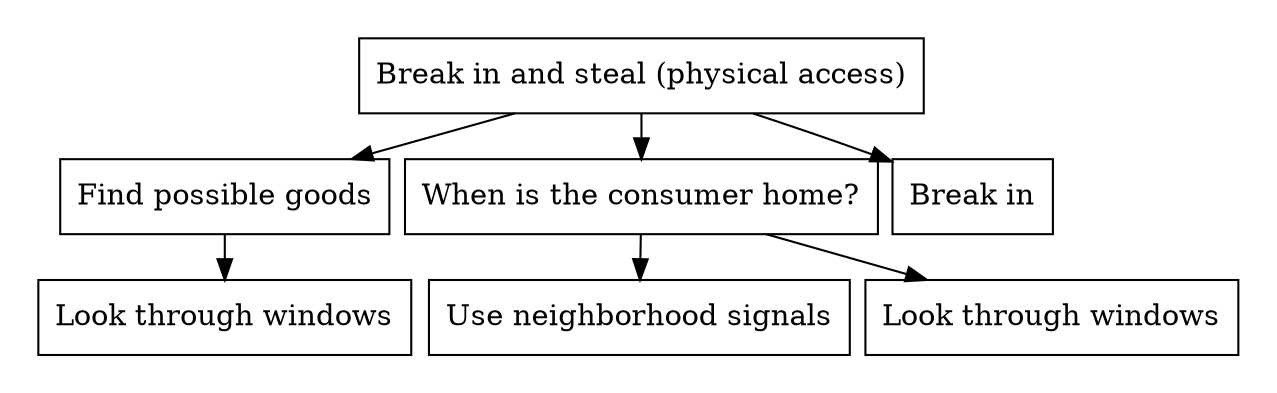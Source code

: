 digraph G {

graph[ center=true, margin=0.2, nodesep=0.1, ranksep=0.3]
node[ shape=rectangle]

root [label="Break in and steal (physical access)", shape=AND];
goodstuff [label="Find possible goods"];
atHome [label="When is the consumer home?", shape=OR];
breakIn [label="Break in"];

root -> goodstuff;
lookWindow[label="Look through windows"];
goodstuff->lookWindow;

root -> atHome;
neighborhoodSignals[label="Use neighborhood signals"];
atHome -> neighborhoodSignals;
lookWindow2[label="Look through windows"];
atHome -> lookWindow2;

breakIn;
root ->	breakIn;
}